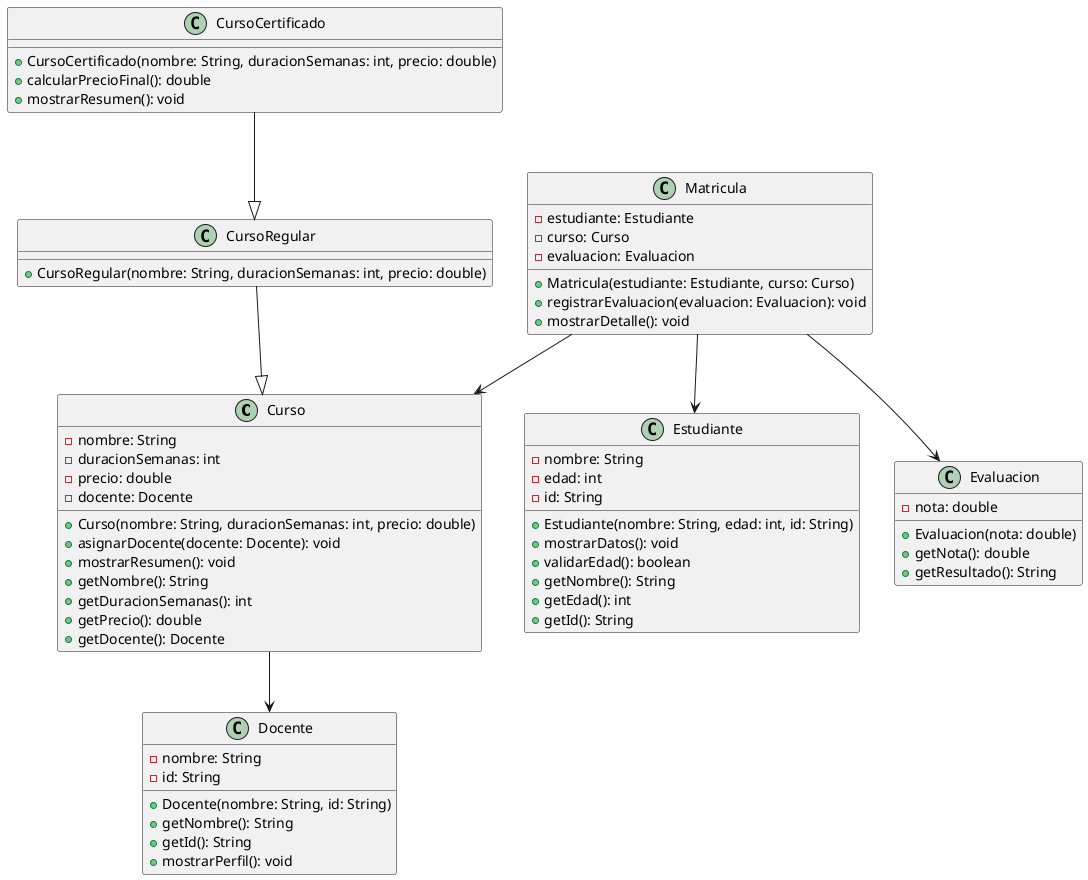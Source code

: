 @startuml

' =================== CLASES BASE ===================

class Curso {
  - nombre: String
  - duracionSemanas: int
  - precio: double
  - docente: Docente
  + Curso(nombre: String, duracionSemanas: int, precio: double)
  + asignarDocente(docente: Docente): void
  + mostrarResumen(): void
  + getNombre(): String
  + getDuracionSemanas(): int
  + getPrecio(): double
  + getDocente(): Docente
}

class CursoRegular {
  + CursoRegular(nombre: String, duracionSemanas: int, precio: double)
}

class CursoCertificado {
  + CursoCertificado(nombre: String, duracionSemanas: int, precio: double)
  + calcularPrecioFinal(): double
  + mostrarResumen(): void
}

class Docente {
  - nombre: String
  - id: String
  + Docente(nombre: String, id: String)
  + getNombre(): String
  + getId(): String
  + mostrarPerfil(): void
}

class Estudiante {
  - nombre: String
  - edad: int
  - id: String
  + Estudiante(nombre: String, edad: int, id: String)
  + mostrarDatos(): void
  + validarEdad(): boolean
  + getNombre(): String
  + getEdad(): int
  + getId(): String
}

class Matricula {
  - estudiante: Estudiante
  - curso: Curso
  - evaluacion: Evaluacion
  + Matricula(estudiante: Estudiante, curso: Curso)
  + registrarEvaluacion(evaluacion: Evaluacion): void
  + mostrarDetalle(): void
}

class Evaluacion {
  - nota: double
  + Evaluacion(nota: double)
  + getNota(): double
  + getResultado(): String
}

' =================== HERENCIA ===================

CursoRegular --|> Curso
CursoCertificado --|> CursoRegular

' =================== ASOCIACIONES ===================

Curso --> Docente
Matricula --> Estudiante
Matricula --> Curso
Matricula --> Evaluacion

@enduml
